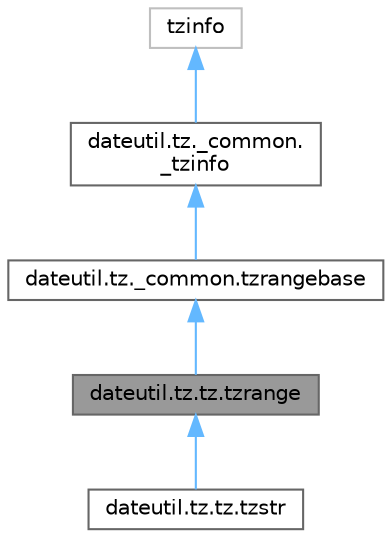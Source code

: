 digraph "dateutil.tz.tz.tzrange"
{
 // LATEX_PDF_SIZE
  bgcolor="transparent";
  edge [fontname=Helvetica,fontsize=10,labelfontname=Helvetica,labelfontsize=10];
  node [fontname=Helvetica,fontsize=10,shape=box,height=0.2,width=0.4];
  Node1 [id="Node000001",label="dateutil.tz.tz.tzrange",height=0.2,width=0.4,color="gray40", fillcolor="grey60", style="filled", fontcolor="black",tooltip=" "];
  Node2 -> Node1 [id="edge5_Node000001_Node000002",dir="back",color="steelblue1",style="solid",tooltip=" "];
  Node2 [id="Node000002",label="dateutil.tz._common.tzrangebase",height=0.2,width=0.4,color="gray40", fillcolor="white", style="filled",URL="$dd/d90/classdateutil_1_1tz_1_1__common_1_1tzrangebase.html",tooltip=" "];
  Node3 -> Node2 [id="edge6_Node000002_Node000003",dir="back",color="steelblue1",style="solid",tooltip=" "];
  Node3 [id="Node000003",label="dateutil.tz._common.\l_tzinfo",height=0.2,width=0.4,color="gray40", fillcolor="white", style="filled",URL="$dd/d99/classdateutil_1_1tz_1_1__common_1_1__tzinfo.html",tooltip=" "];
  Node4 -> Node3 [id="edge7_Node000003_Node000004",dir="back",color="steelblue1",style="solid",tooltip=" "];
  Node4 [id="Node000004",label="tzinfo",height=0.2,width=0.4,color="grey75", fillcolor="white", style="filled",tooltip=" "];
  Node1 -> Node5 [id="edge8_Node000001_Node000005",dir="back",color="steelblue1",style="solid",tooltip=" "];
  Node5 [id="Node000005",label="dateutil.tz.tz.tzstr",height=0.2,width=0.4,color="gray40", fillcolor="white", style="filled",URL="$d4/d27/classdateutil_1_1tz_1_1tz_1_1tzstr.html",tooltip=" "];
}

